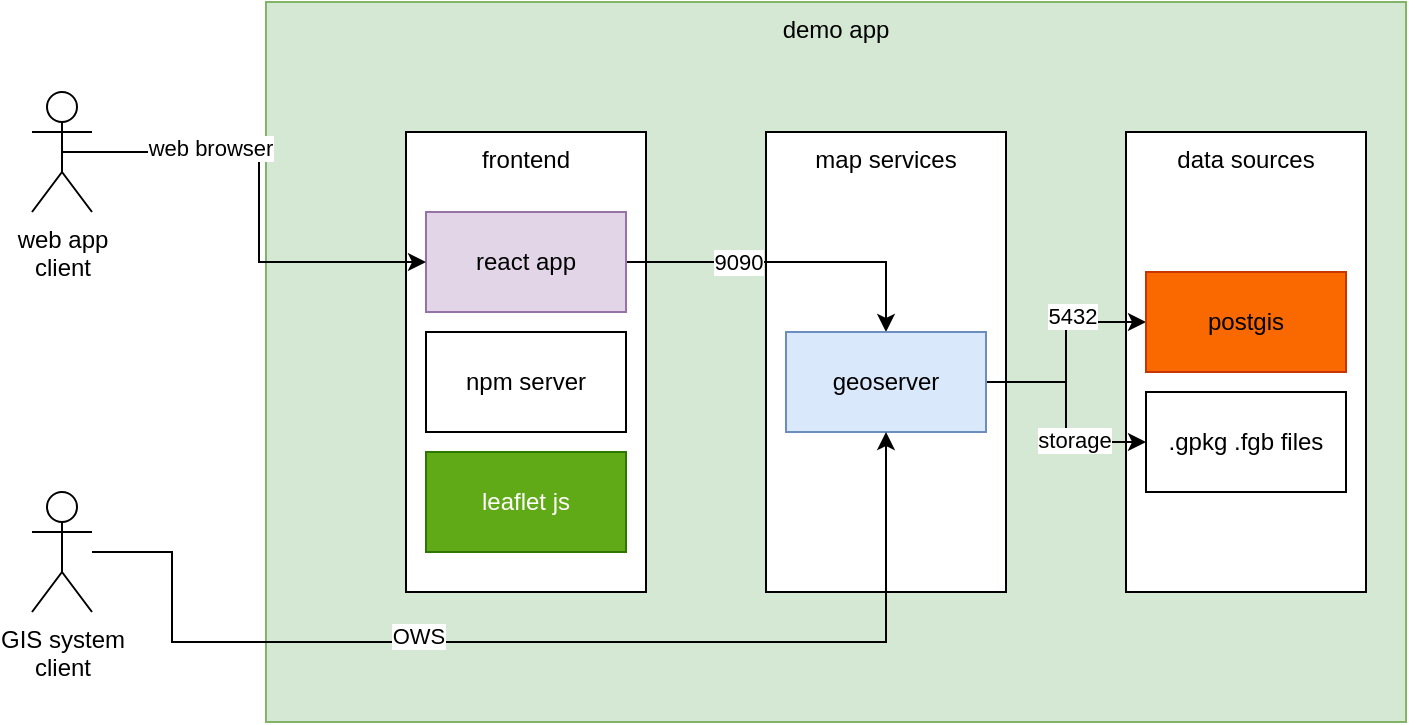 <mxfile version="24.2.5" type="github">
  <diagram name="Demo App" id="-NYTd33vq45Lj5fIHe3P">
    <mxGraphModel dx="1621" dy="458" grid="1" gridSize="10" guides="1" tooltips="1" connect="1" arrows="1" fold="1" page="1" pageScale="1" pageWidth="827" pageHeight="1169" math="0" shadow="0">
      <root>
        <mxCell id="0" />
        <mxCell id="1" parent="0" />
        <mxCell id="-8aRLoaprtv5HyhjQbQQ-13" value="demo app" style="rounded=0;whiteSpace=wrap;html=1;verticalAlign=top;labelBackgroundColor=none;fillColor=#d5e8d4;strokeColor=#82b366;" vertex="1" parent="1">
          <mxGeometry x="-583" y="120" width="570" height="360" as="geometry" />
        </mxCell>
        <mxCell id="-8aRLoaprtv5HyhjQbQQ-1" value="frontend" style="rounded=0;whiteSpace=wrap;html=1;verticalAlign=top;" vertex="1" parent="1">
          <mxGeometry x="-513" y="185" width="120" height="230" as="geometry" />
        </mxCell>
        <mxCell id="-8aRLoaprtv5HyhjQbQQ-3" value="map services" style="rounded=0;whiteSpace=wrap;html=1;verticalAlign=top;" vertex="1" parent="1">
          <mxGeometry x="-333" y="185" width="120" height="230" as="geometry" />
        </mxCell>
        <mxCell id="-8aRLoaprtv5HyhjQbQQ-4" value="data sources" style="rounded=0;whiteSpace=wrap;html=1;align=center;verticalAlign=top;" vertex="1" parent="1">
          <mxGeometry x="-153" y="185" width="120" height="230" as="geometry" />
        </mxCell>
        <mxCell id="-8aRLoaprtv5HyhjQbQQ-14" value="" style="edgeStyle=orthogonalEdgeStyle;rounded=0;orthogonalLoop=1;jettySize=auto;html=1;" edge="1" parent="1" source="-8aRLoaprtv5HyhjQbQQ-5" target="-8aRLoaprtv5HyhjQbQQ-9">
          <mxGeometry relative="1" as="geometry" />
        </mxCell>
        <mxCell id="-8aRLoaprtv5HyhjQbQQ-27" value="9090" style="edgeLabel;html=1;align=center;verticalAlign=middle;resizable=0;points=[];" vertex="1" connectable="0" parent="-8aRLoaprtv5HyhjQbQQ-14">
          <mxGeometry x="-0.321" relative="1" as="geometry">
            <mxPoint as="offset" />
          </mxGeometry>
        </mxCell>
        <mxCell id="-8aRLoaprtv5HyhjQbQQ-5" value="react app" style="rounded=0;whiteSpace=wrap;html=1;fillColor=#e1d5e7;strokeColor=#9673a6;" vertex="1" parent="1">
          <mxGeometry x="-503" y="225" width="100" height="50" as="geometry" />
        </mxCell>
        <mxCell id="-8aRLoaprtv5HyhjQbQQ-7" value="npm server" style="rounded=0;whiteSpace=wrap;html=1;" vertex="1" parent="1">
          <mxGeometry x="-503" y="285" width="100" height="50" as="geometry" />
        </mxCell>
        <mxCell id="-8aRLoaprtv5HyhjQbQQ-8" value="leaflet js" style="rounded=0;whiteSpace=wrap;html=1;fillColor=#60a917;fontColor=#ffffff;strokeColor=#2D7600;" vertex="1" parent="1">
          <mxGeometry x="-503" y="345" width="100" height="50" as="geometry" />
        </mxCell>
        <mxCell id="-8aRLoaprtv5HyhjQbQQ-15" style="edgeStyle=orthogonalEdgeStyle;rounded=0;orthogonalLoop=1;jettySize=auto;html=1;entryX=0;entryY=0.5;entryDx=0;entryDy=0;" edge="1" parent="1" source="-8aRLoaprtv5HyhjQbQQ-9" target="-8aRLoaprtv5HyhjQbQQ-11">
          <mxGeometry relative="1" as="geometry" />
        </mxCell>
        <mxCell id="-8aRLoaprtv5HyhjQbQQ-25" value="5432" style="edgeLabel;html=1;align=center;verticalAlign=middle;resizable=0;points=[];" vertex="1" connectable="0" parent="-8aRLoaprtv5HyhjQbQQ-15">
          <mxGeometry x="0.327" y="3" relative="1" as="geometry">
            <mxPoint as="offset" />
          </mxGeometry>
        </mxCell>
        <mxCell id="-8aRLoaprtv5HyhjQbQQ-16" style="edgeStyle=orthogonalEdgeStyle;rounded=0;orthogonalLoop=1;jettySize=auto;html=1;" edge="1" parent="1" source="-8aRLoaprtv5HyhjQbQQ-9" target="-8aRLoaprtv5HyhjQbQQ-12">
          <mxGeometry relative="1" as="geometry" />
        </mxCell>
        <mxCell id="-8aRLoaprtv5HyhjQbQQ-26" value="storage" style="edgeLabel;html=1;align=center;verticalAlign=middle;resizable=0;points=[];" vertex="1" connectable="0" parent="-8aRLoaprtv5HyhjQbQQ-16">
          <mxGeometry x="0.345" y="1" relative="1" as="geometry">
            <mxPoint as="offset" />
          </mxGeometry>
        </mxCell>
        <mxCell id="-8aRLoaprtv5HyhjQbQQ-9" value="geoserver" style="rounded=0;whiteSpace=wrap;html=1;fillColor=#dae8fc;strokeColor=#6c8ebf;" vertex="1" parent="1">
          <mxGeometry x="-323" y="285" width="100" height="50" as="geometry" />
        </mxCell>
        <mxCell id="-8aRLoaprtv5HyhjQbQQ-11" value="postgis" style="rounded=0;whiteSpace=wrap;html=1;fillColor=#fa6800;fontColor=#000000;strokeColor=#C73500;" vertex="1" parent="1">
          <mxGeometry x="-143" y="255" width="100" height="50" as="geometry" />
        </mxCell>
        <mxCell id="-8aRLoaprtv5HyhjQbQQ-12" value=".gpkg .fgb files" style="rounded=0;whiteSpace=wrap;html=1;" vertex="1" parent="1">
          <mxGeometry x="-143" y="315" width="100" height="50" as="geometry" />
        </mxCell>
        <mxCell id="-8aRLoaprtv5HyhjQbQQ-21" style="edgeStyle=orthogonalEdgeStyle;rounded=0;orthogonalLoop=1;jettySize=auto;html=1;exitX=0.5;exitY=0.5;exitDx=0;exitDy=0;exitPerimeter=0;entryX=0;entryY=0.5;entryDx=0;entryDy=0;" edge="1" parent="1" source="-8aRLoaprtv5HyhjQbQQ-17" target="-8aRLoaprtv5HyhjQbQQ-5">
          <mxGeometry relative="1" as="geometry" />
        </mxCell>
        <mxCell id="-8aRLoaprtv5HyhjQbQQ-24" value="web browser" style="edgeLabel;html=1;align=center;verticalAlign=middle;resizable=0;points=[];" vertex="1" connectable="0" parent="-8aRLoaprtv5HyhjQbQQ-21">
          <mxGeometry x="-0.376" y="2" relative="1" as="geometry">
            <mxPoint as="offset" />
          </mxGeometry>
        </mxCell>
        <mxCell id="-8aRLoaprtv5HyhjQbQQ-17" value="web app &lt;br&gt;client" style="shape=umlActor;verticalLabelPosition=bottom;verticalAlign=top;html=1;outlineConnect=0;" vertex="1" parent="1">
          <mxGeometry x="-700" y="165" width="30" height="60" as="geometry" />
        </mxCell>
        <mxCell id="-8aRLoaprtv5HyhjQbQQ-22" style="edgeStyle=orthogonalEdgeStyle;rounded=0;orthogonalLoop=1;jettySize=auto;html=1;" edge="1" parent="1" source="-8aRLoaprtv5HyhjQbQQ-18" target="-8aRLoaprtv5HyhjQbQQ-9">
          <mxGeometry relative="1" as="geometry">
            <Array as="points">
              <mxPoint x="-630" y="395" />
              <mxPoint x="-630" y="440" />
              <mxPoint x="-273" y="440" />
            </Array>
          </mxGeometry>
        </mxCell>
        <mxCell id="-8aRLoaprtv5HyhjQbQQ-23" value="OWS" style="edgeLabel;html=1;align=center;verticalAlign=middle;resizable=0;points=[];" vertex="1" connectable="0" parent="-8aRLoaprtv5HyhjQbQQ-22">
          <mxGeometry x="-0.239" y="3" relative="1" as="geometry">
            <mxPoint as="offset" />
          </mxGeometry>
        </mxCell>
        <mxCell id="-8aRLoaprtv5HyhjQbQQ-18" value="GIS system &lt;br&gt;client" style="shape=umlActor;verticalLabelPosition=bottom;verticalAlign=top;html=1;outlineConnect=0;" vertex="1" parent="1">
          <mxGeometry x="-700" y="365" width="30" height="60" as="geometry" />
        </mxCell>
      </root>
    </mxGraphModel>
  </diagram>
</mxfile>
